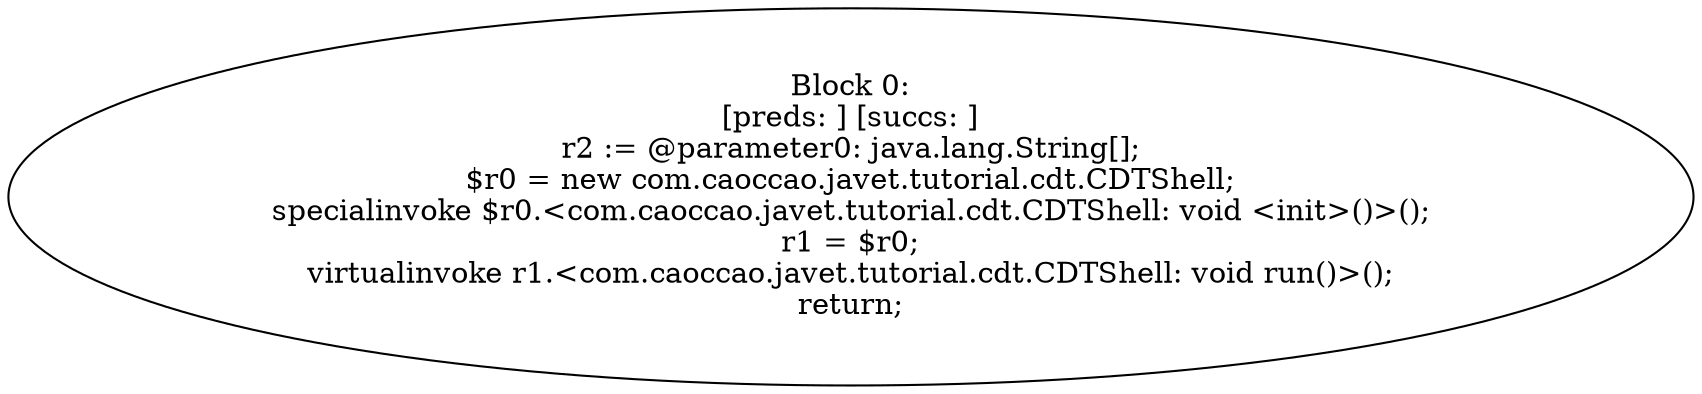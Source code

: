 digraph "unitGraph" {
    "Block 0:
[preds: ] [succs: ]
r2 := @parameter0: java.lang.String[];
$r0 = new com.caoccao.javet.tutorial.cdt.CDTShell;
specialinvoke $r0.<com.caoccao.javet.tutorial.cdt.CDTShell: void <init>()>();
r1 = $r0;
virtualinvoke r1.<com.caoccao.javet.tutorial.cdt.CDTShell: void run()>();
return;
"
}
